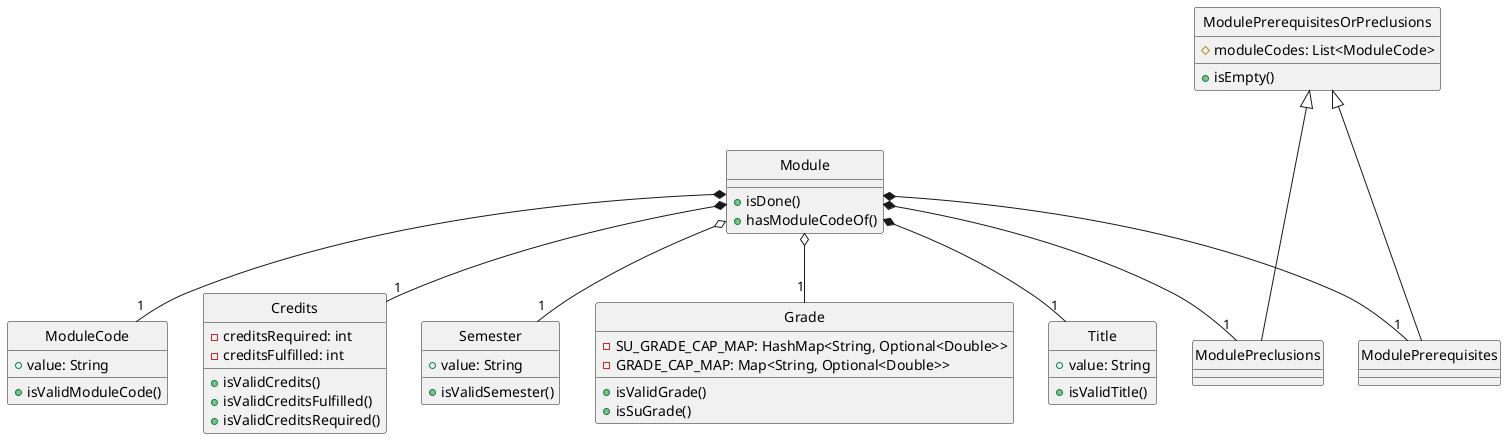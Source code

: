 @startuml
hide circle

class Module {
    +isDone()
    +hasModuleCodeOf()
}
class Title {
    +value: String
    +isValidTitle()
}
class ModuleCode {
    +value: String
    +isValidModuleCode()
}
class Credits {
    -creditsRequired: int
    -creditsFulfilled: int
    +isValidCredits()
    +isValidCreditsFulfilled()
    +isValidCreditsRequired()
}

class Semester {
    +value: String
    +isValidSemester()
}

class Grade {
    -SU_GRADE_CAP_MAP: HashMap<String, Optional<Double>>
    -GRADE_CAP_MAP: Map<String, Optional<Double>>
    +isValidGrade()
    +isSuGrade()
}

class ModulePrerequisites {}

class ModulePreclusions {}

class ModulePrerequisitesOrPreclusions {
    #moduleCodes: List<ModuleCode>
    +isEmpty()
}

Module *-- "1" Title
Module *-- "1" ModuleCode
Module *-- "1" Credits

Module 	o-- "1" Semester
Module 	o-- "1" Grade

ModulePrerequisitesOrPreclusions <|--- ModulePrerequisites
ModulePrerequisitesOrPreclusions <|--- ModulePreclusions

Module *-- "1" ModulePrerequisites
Module *-- "1" ModulePreclusions

@enduml
